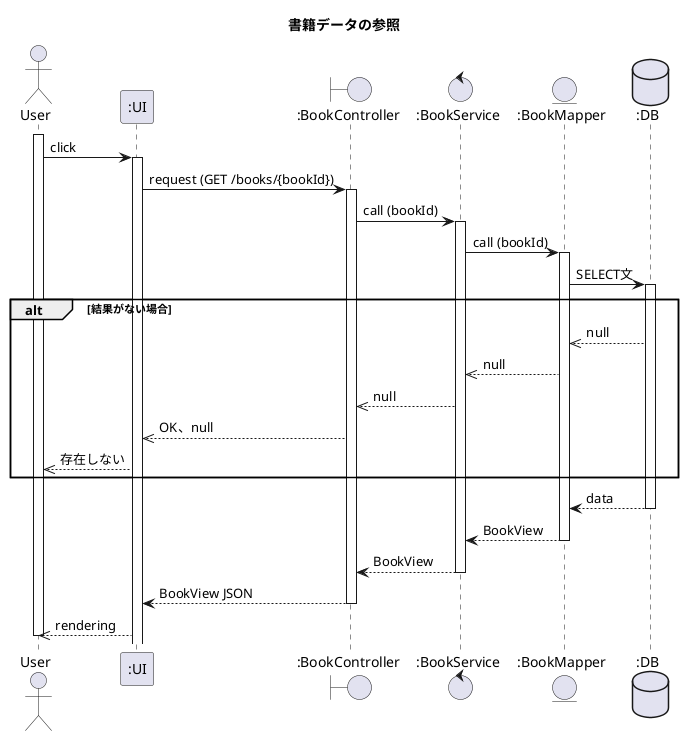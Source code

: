 @startuml getBook

title 書籍データの参照

actor "User" as User
participant ":UI" as UI
boundary ":BookController" as BookController
control ":BookService" as BookService
entity ":BookMapper" as BookMapper
database ":DB" as DB

activate User
User -> UI : click
activate UI
UI -> BookController ++ : request (GET /books/{bookId})
BookController -> BookService ++ : call (bookId)
BookService -> BookMapper ++ : call (bookId)
BookMapper -> DB ++ : SELECT文
alt 結果がない場合
    DB -->> BookMapper : null
    BookMapper -->> BookService : null
    BookService -->> BookController : null
    BookController -->> UI : OK、null
    UI -->> User : 存在しない
end
DB --> BookMapper -- : data
BookMapper --> BookService -- : BookView
BookService --> BookController -- : BookView
BookController --> UI -- : BookView JSON
UI -->> User : rendering
deactivate User

@enduml
